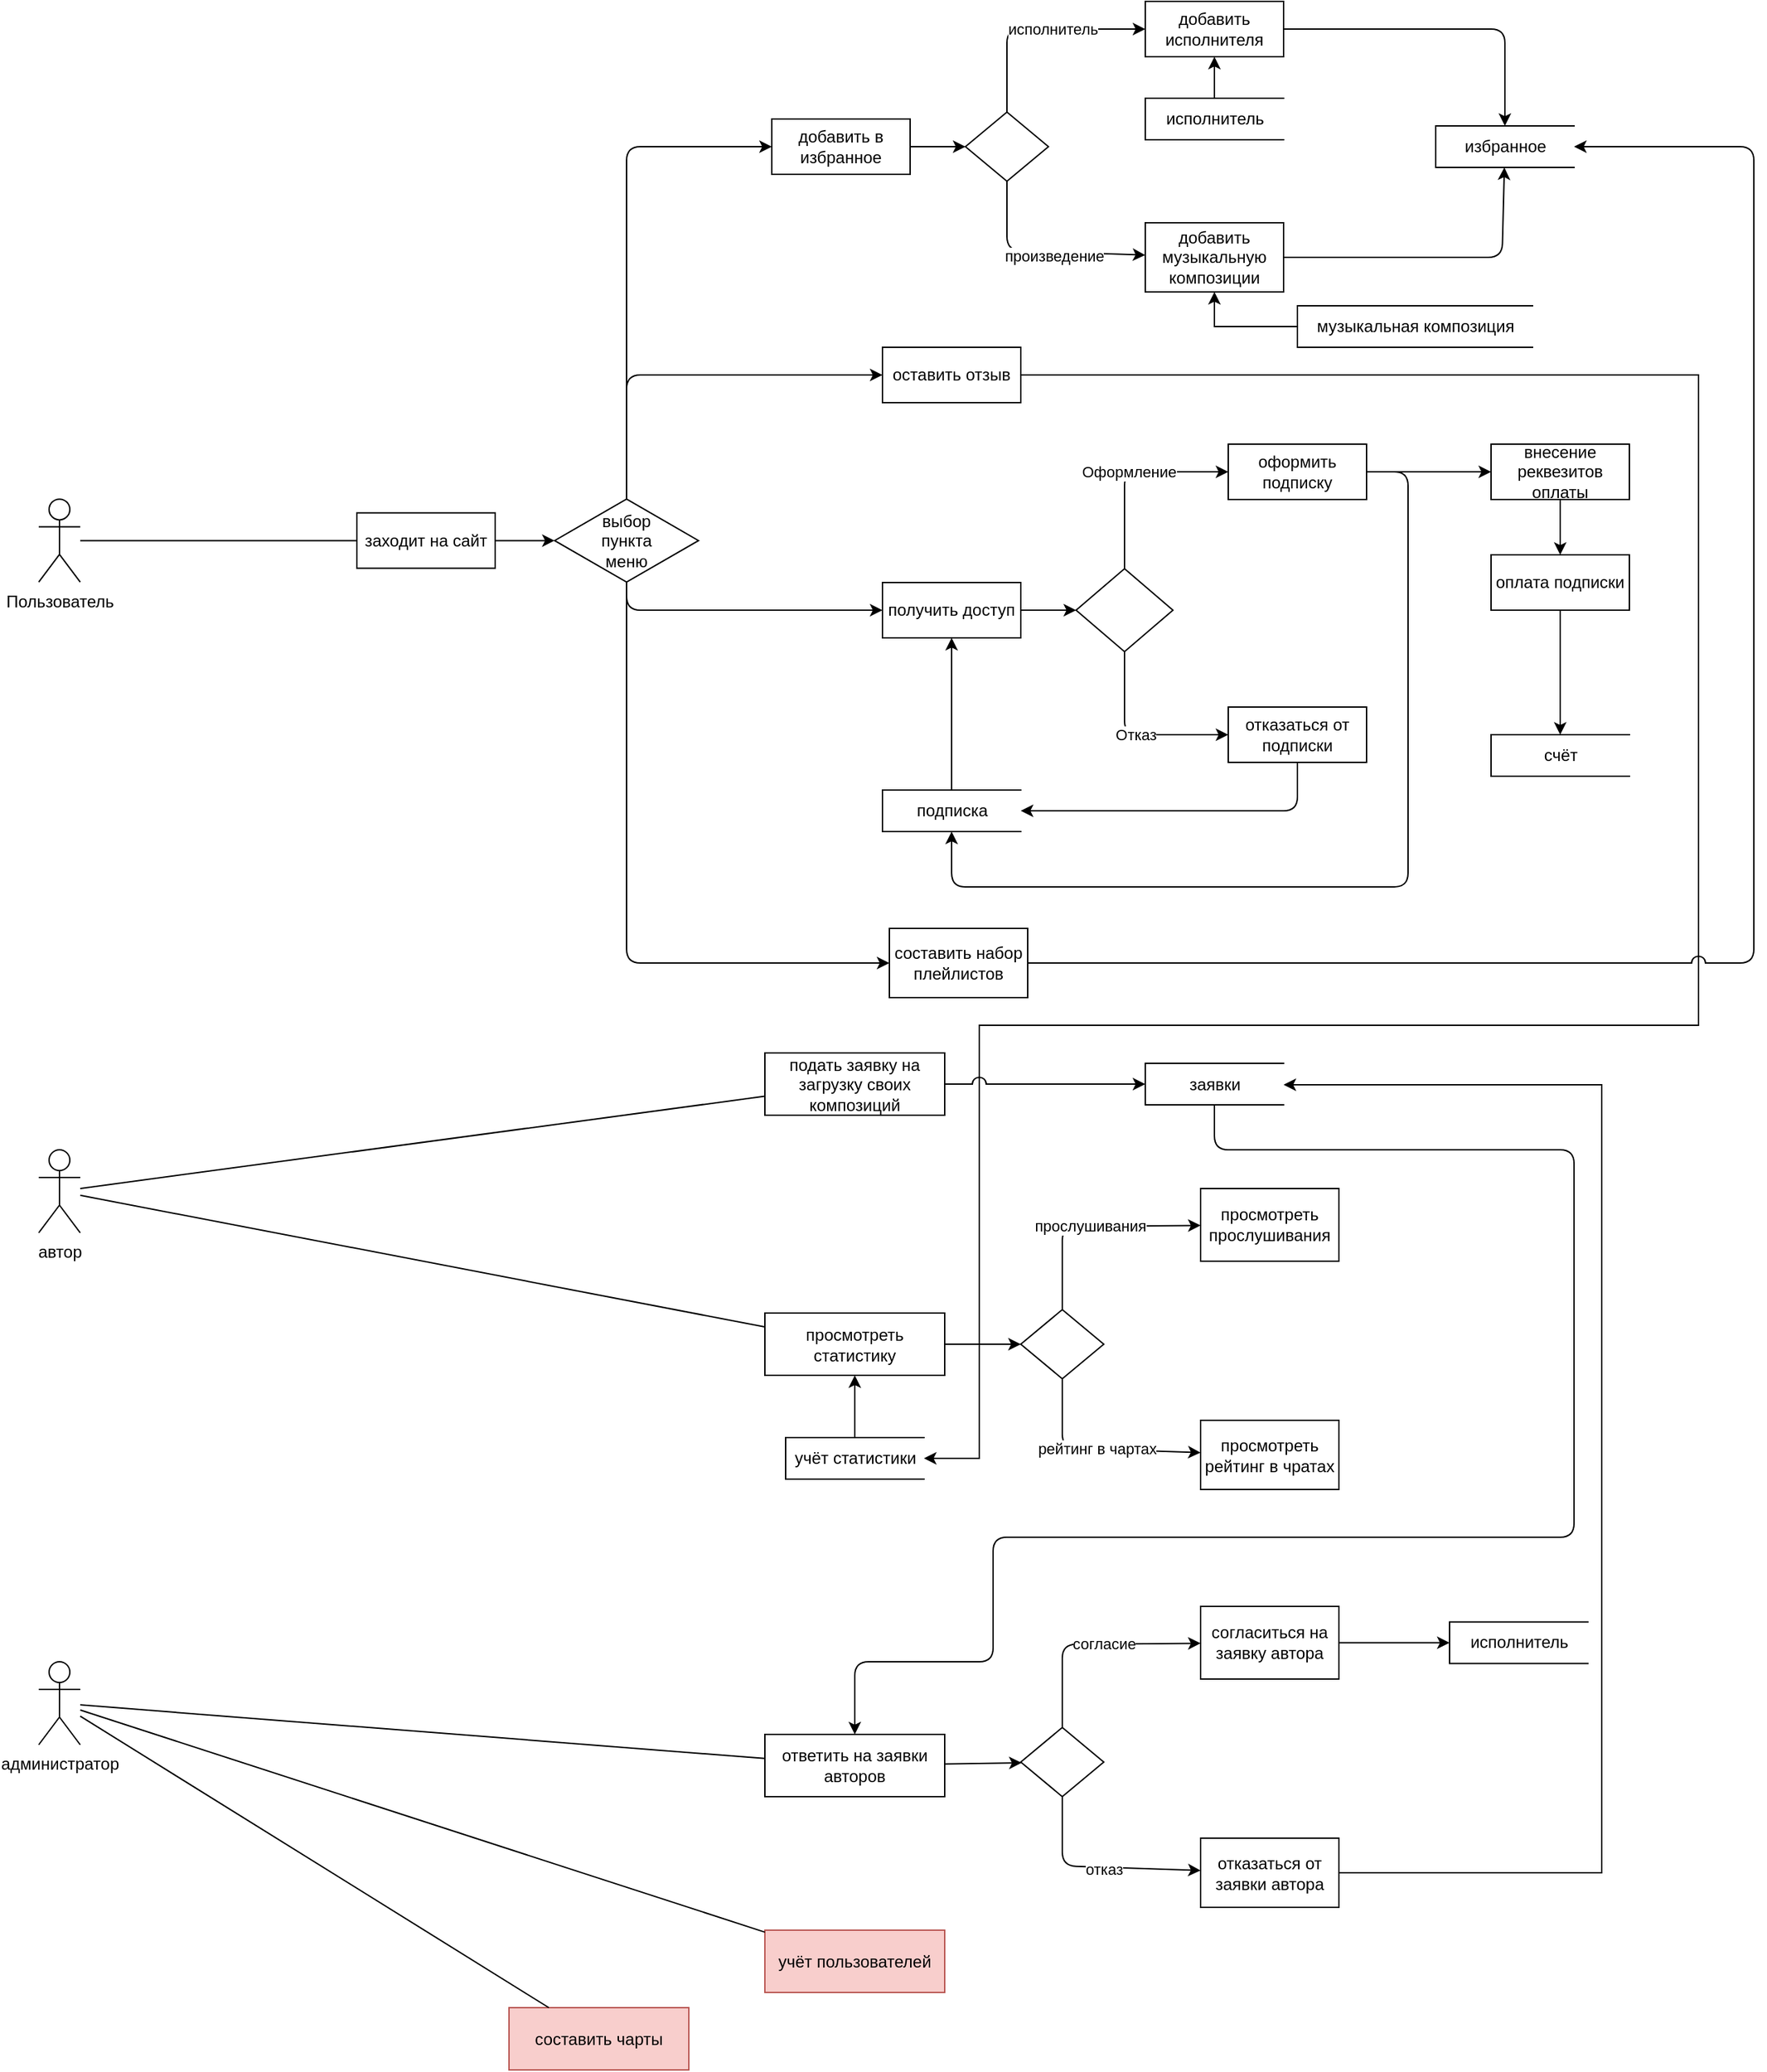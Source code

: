<mxfile version="15.6.1" type="github">
  <diagram id="x2m9xSOuauWkbCSFKLqA" name="Страница 1">
    <mxGraphModel dx="2903" dy="2281" grid="1" gridSize="10" guides="1" tooltips="1" connect="1" arrows="1" fold="1" page="1" pageScale="1" pageWidth="827" pageHeight="1169" math="0" shadow="0">
      <root>
        <mxCell id="0" />
        <mxCell id="1" parent="0" />
        <mxCell id="N2sHEX1uIcaa_9FFR6iz-1" value="Пользователь" style="shape=umlActor;verticalLabelPosition=bottom;verticalAlign=top;html=1;outlineConnect=0;" parent="1" vertex="1">
          <mxGeometry x="-330" y="119.7" width="30" height="60" as="geometry" />
        </mxCell>
        <mxCell id="N2sHEX1uIcaa_9FFR6iz-2" value="" style="endArrow=none;html=1;" parent="1" source="N2sHEX1uIcaa_9FFR6iz-1" target="N2sHEX1uIcaa_9FFR6iz-3" edge="1">
          <mxGeometry width="50" height="50" relative="1" as="geometry">
            <mxPoint x="160" y="299.7" as="sourcePoint" />
            <mxPoint x="-100" y="159.7" as="targetPoint" />
          </mxGeometry>
        </mxCell>
        <mxCell id="iRl3DJ97S0IFw4UnPUvw-6" style="edgeStyle=orthogonalEdgeStyle;rounded=0;orthogonalLoop=1;jettySize=auto;html=1;" parent="1" source="N2sHEX1uIcaa_9FFR6iz-3" target="iRl3DJ97S0IFw4UnPUvw-5" edge="1">
          <mxGeometry relative="1" as="geometry" />
        </mxCell>
        <mxCell id="N2sHEX1uIcaa_9FFR6iz-3" value="заходит на сайт" style="rounded=0;whiteSpace=wrap;html=1;" parent="1" vertex="1">
          <mxGeometry x="-100" y="129.7" width="100" height="40" as="geometry" />
        </mxCell>
        <mxCell id="N2sHEX1uIcaa_9FFR6iz-5" value="получить доступ" style="rounded=0;whiteSpace=wrap;html=1;" parent="1" vertex="1">
          <mxGeometry x="280" y="180" width="100" height="40" as="geometry" />
        </mxCell>
        <mxCell id="N2sHEX1uIcaa_9FFR6iz-6" value="добавить в избранное" style="rounded=0;whiteSpace=wrap;html=1;" parent="1" vertex="1">
          <mxGeometry x="200" y="-155" width="100" height="40" as="geometry" />
        </mxCell>
        <mxCell id="KKeQWqtMuI6_xYpHAGpx-2" style="edgeStyle=orthogonalEdgeStyle;rounded=0;orthogonalLoop=1;jettySize=auto;html=1;entryX=1;entryY=0.5;entryDx=0;entryDy=0;jumpStyle=arc;jumpSize=10;" parent="1" source="N2sHEX1uIcaa_9FFR6iz-7" target="lSBhg6P_wEcgFPhDnSpZ-64" edge="1">
          <mxGeometry relative="1" as="geometry">
            <mxPoint x="360" y="810" as="targetPoint" />
            <Array as="points">
              <mxPoint x="870" y="30" />
              <mxPoint x="870" y="500" />
              <mxPoint x="350" y="500" />
              <mxPoint x="350" y="813" />
            </Array>
          </mxGeometry>
        </mxCell>
        <mxCell id="N2sHEX1uIcaa_9FFR6iz-7" value="оставить отзыв" style="rounded=0;whiteSpace=wrap;html=1;" parent="1" vertex="1">
          <mxGeometry x="280" y="10" width="100" height="40" as="geometry" />
        </mxCell>
        <mxCell id="N2sHEX1uIcaa_9FFR6iz-10" value="" style="rhombus;whiteSpace=wrap;html=1;" parent="1" vertex="1">
          <mxGeometry x="420" y="170" width="70" height="60" as="geometry" />
        </mxCell>
        <mxCell id="N2sHEX1uIcaa_9FFR6iz-11" value="" style="endArrow=classic;html=1;" parent="1" source="N2sHEX1uIcaa_9FFR6iz-5" target="N2sHEX1uIcaa_9FFR6iz-10" edge="1">
          <mxGeometry width="50" height="50" relative="1" as="geometry">
            <mxPoint x="400" y="340" as="sourcePoint" />
            <mxPoint x="430" y="200" as="targetPoint" />
          </mxGeometry>
        </mxCell>
        <mxCell id="N2sHEX1uIcaa_9FFR6iz-12" value="подписка" style="html=1;dashed=0;whitespace=wrap;shape=partialRectangle;right=0;" parent="1" vertex="1">
          <mxGeometry x="280" y="330" width="100" height="30" as="geometry" />
        </mxCell>
        <mxCell id="N2sHEX1uIcaa_9FFR6iz-13" value="" style="endArrow=classic;html=1;" parent="1" source="N2sHEX1uIcaa_9FFR6iz-12" target="N2sHEX1uIcaa_9FFR6iz-5" edge="1">
          <mxGeometry width="50" height="50" relative="1" as="geometry">
            <mxPoint x="400" y="210" as="sourcePoint" />
            <mxPoint x="450" y="160" as="targetPoint" />
          </mxGeometry>
        </mxCell>
        <mxCell id="lSBhg6P_wEcgFPhDnSpZ-16" value="Оформление" style="endArrow=classic;html=1;edgeStyle=orthogonalEdgeStyle;" parent="1" source="N2sHEX1uIcaa_9FFR6iz-10" target="lSBhg6P_wEcgFPhDnSpZ-25" edge="1">
          <mxGeometry relative="1" as="geometry">
            <mxPoint x="370" y="320" as="sourcePoint" />
            <mxPoint x="530" y="100" as="targetPoint" />
            <Array as="points">
              <mxPoint x="455" y="100" />
            </Array>
          </mxGeometry>
        </mxCell>
        <mxCell id="lSBhg6P_wEcgFPhDnSpZ-21" value="Отказ" style="endArrow=classic;html=1;edgeStyle=orthogonalEdgeStyle;" parent="1" source="N2sHEX1uIcaa_9FFR6iz-10" target="lSBhg6P_wEcgFPhDnSpZ-24" edge="1">
          <mxGeometry relative="1" as="geometry">
            <mxPoint x="370" y="250" as="sourcePoint" />
            <mxPoint x="530" y="290" as="targetPoint" />
            <Array as="points">
              <mxPoint x="455" y="290" />
            </Array>
          </mxGeometry>
        </mxCell>
        <mxCell id="lSBhg6P_wEcgFPhDnSpZ-24" value="отказаться от подписки" style="rounded=0;whiteSpace=wrap;html=1;" parent="1" vertex="1">
          <mxGeometry x="530" y="270" width="100" height="40" as="geometry" />
        </mxCell>
        <mxCell id="JcktMN1TbylJSj7w72PY-2" style="edgeStyle=orthogonalEdgeStyle;rounded=0;orthogonalLoop=1;jettySize=auto;html=1;" parent="1" source="lSBhg6P_wEcgFPhDnSpZ-25" edge="1">
          <mxGeometry relative="1" as="geometry">
            <mxPoint x="720" y="100" as="targetPoint" />
          </mxGeometry>
        </mxCell>
        <mxCell id="lSBhg6P_wEcgFPhDnSpZ-25" value="оформить подписку" style="rounded=0;whiteSpace=wrap;html=1;" parent="1" vertex="1">
          <mxGeometry x="530" y="80" width="100" height="40" as="geometry" />
        </mxCell>
        <mxCell id="lSBhg6P_wEcgFPhDnSpZ-33" value="" style="endArrow=classic;html=1;edgeStyle=orthogonalEdgeStyle;exitX=1;exitY=0.5;exitDx=0;exitDy=0;" parent="1" source="lSBhg6P_wEcgFPhDnSpZ-25" target="N2sHEX1uIcaa_9FFR6iz-12" edge="1">
          <mxGeometry width="50" height="50" relative="1" as="geometry">
            <mxPoint x="650" y="100" as="sourcePoint" />
            <mxPoint x="610" y="250" as="targetPoint" />
            <Array as="points">
              <mxPoint x="660" y="100" />
              <mxPoint x="660" y="400" />
              <mxPoint x="330" y="400" />
            </Array>
          </mxGeometry>
        </mxCell>
        <mxCell id="lSBhg6P_wEcgFPhDnSpZ-34" value="" style="endArrow=classic;html=1;edgeStyle=orthogonalEdgeStyle;" parent="1" source="lSBhg6P_wEcgFPhDnSpZ-24" target="N2sHEX1uIcaa_9FFR6iz-12" edge="1">
          <mxGeometry width="50" height="50" relative="1" as="geometry">
            <mxPoint x="560" y="300" as="sourcePoint" />
            <mxPoint x="380" y="370" as="targetPoint" />
            <Array as="points">
              <mxPoint x="580" y="345" />
            </Array>
          </mxGeometry>
        </mxCell>
        <mxCell id="lSBhg6P_wEcgFPhDnSpZ-38" value="" style="endArrow=classic;html=1;" parent="1" source="N2sHEX1uIcaa_9FFR6iz-6" target="lSBhg6P_wEcgFPhDnSpZ-39" edge="1">
          <mxGeometry width="50" height="50" relative="1" as="geometry">
            <mxPoint x="340" y="-175" as="sourcePoint" />
            <mxPoint x="340" y="-105" as="targetPoint" />
          </mxGeometry>
        </mxCell>
        <mxCell id="lSBhg6P_wEcgFPhDnSpZ-39" value="" style="shape=rhombus;html=1;dashed=0;whitespace=wrap;perimeter=rhombusPerimeter;" parent="1" vertex="1">
          <mxGeometry x="340" y="-160" width="60" height="50" as="geometry" />
        </mxCell>
        <mxCell id="lSBhg6P_wEcgFPhDnSpZ-41" value="" style="endArrow=classic;html=1;" parent="1" source="lSBhg6P_wEcgFPhDnSpZ-39" target="lSBhg6P_wEcgFPhDnSpZ-51" edge="1">
          <mxGeometry relative="1" as="geometry">
            <mxPoint x="170" y="40" as="sourcePoint" />
            <mxPoint x="470" y="-220" as="targetPoint" />
            <Array as="points">
              <mxPoint x="370" y="-220" />
            </Array>
          </mxGeometry>
        </mxCell>
        <mxCell id="lSBhg6P_wEcgFPhDnSpZ-43" value="исполнитель" style="edgeLabel;html=1;align=center;verticalAlign=middle;resizable=0;points=[];" parent="lSBhg6P_wEcgFPhDnSpZ-41" vertex="1" connectable="0">
          <mxGeometry x="0.16" y="-1" relative="1" as="geometry">
            <mxPoint y="-1" as="offset" />
          </mxGeometry>
        </mxCell>
        <mxCell id="lSBhg6P_wEcgFPhDnSpZ-47" value="" style="endArrow=classic;html=1;" parent="1" source="lSBhg6P_wEcgFPhDnSpZ-39" target="lSBhg6P_wEcgFPhDnSpZ-50" edge="1">
          <mxGeometry relative="1" as="geometry">
            <mxPoint x="370" y="-100" as="sourcePoint" />
            <mxPoint x="470" y="-60" as="targetPoint" />
            <Array as="points">
              <mxPoint x="370" y="-60" />
            </Array>
          </mxGeometry>
        </mxCell>
        <mxCell id="lSBhg6P_wEcgFPhDnSpZ-49" value="произведение" style="edgeLabel;html=1;align=center;verticalAlign=middle;resizable=0;points=[];" parent="lSBhg6P_wEcgFPhDnSpZ-47" vertex="1" connectable="0">
          <mxGeometry x="0.112" y="-3" relative="1" as="geometry">
            <mxPoint as="offset" />
          </mxGeometry>
        </mxCell>
        <mxCell id="lSBhg6P_wEcgFPhDnSpZ-50" value="добавить музыкальную композиции" style="rounded=0;whiteSpace=wrap;html=1;" parent="1" vertex="1">
          <mxGeometry x="470" y="-80" width="100" height="50" as="geometry" />
        </mxCell>
        <mxCell id="lSBhg6P_wEcgFPhDnSpZ-51" value="добавить исполнителя" style="rounded=0;whiteSpace=wrap;html=1;" parent="1" vertex="1">
          <mxGeometry x="470" y="-240" width="100" height="40" as="geometry" />
        </mxCell>
        <mxCell id="lSBhg6P_wEcgFPhDnSpZ-52" value="избранное" style="html=1;dashed=0;whitespace=wrap;shape=partialRectangle;right=0;" parent="1" vertex="1">
          <mxGeometry x="680" y="-150" width="100" height="30" as="geometry" />
        </mxCell>
        <mxCell id="lSBhg6P_wEcgFPhDnSpZ-53" value="" style="endArrow=classic;html=1;" parent="1" source="lSBhg6P_wEcgFPhDnSpZ-50" target="lSBhg6P_wEcgFPhDnSpZ-52" edge="1">
          <mxGeometry width="50" height="50" relative="1" as="geometry">
            <mxPoint x="480" y="-50" as="sourcePoint" />
            <mxPoint x="530" y="-100" as="targetPoint" />
            <Array as="points">
              <mxPoint x="728" y="-55" />
            </Array>
          </mxGeometry>
        </mxCell>
        <mxCell id="lSBhg6P_wEcgFPhDnSpZ-54" value="" style="endArrow=classic;html=1;" parent="1" source="lSBhg6P_wEcgFPhDnSpZ-51" target="lSBhg6P_wEcgFPhDnSpZ-52" edge="1">
          <mxGeometry width="50" height="50" relative="1" as="geometry">
            <mxPoint x="480" y="-50" as="sourcePoint" />
            <mxPoint x="530" y="-100" as="targetPoint" />
            <Array as="points">
              <mxPoint x="730" y="-220" />
            </Array>
          </mxGeometry>
        </mxCell>
        <mxCell id="KKeQWqtMuI6_xYpHAGpx-1" style="edgeStyle=orthogonalEdgeStyle;rounded=1;orthogonalLoop=1;jettySize=auto;html=1;entryX=1;entryY=0.5;entryDx=0;entryDy=0;jumpStyle=arc;jumpSize=10;" parent="1" source="lSBhg6P_wEcgFPhDnSpZ-56" target="lSBhg6P_wEcgFPhDnSpZ-52" edge="1">
          <mxGeometry relative="1" as="geometry">
            <mxPoint x="760" y="-60" as="targetPoint" />
            <Array as="points">
              <mxPoint x="910" y="455" />
              <mxPoint x="910" y="-135" />
            </Array>
          </mxGeometry>
        </mxCell>
        <mxCell id="lSBhg6P_wEcgFPhDnSpZ-56" value="составить набор плейлистов" style="rounded=0;whiteSpace=wrap;html=1;" parent="1" vertex="1">
          <mxGeometry x="285" y="430" width="100" height="50" as="geometry" />
        </mxCell>
        <mxCell id="lSBhg6P_wEcgFPhDnSpZ-57" value="автор" style="shape=umlActor;verticalLabelPosition=bottom;verticalAlign=top;html=1;outlineConnect=0;" parent="1" vertex="1">
          <mxGeometry x="-330" y="590" width="30" height="60" as="geometry" />
        </mxCell>
        <mxCell id="lSBhg6P_wEcgFPhDnSpZ-59" value="подать заявку на загрузку своих композиций" style="rounded=0;whiteSpace=wrap;html=1;" parent="1" vertex="1">
          <mxGeometry x="195" y="520" width="130" height="45" as="geometry" />
        </mxCell>
        <mxCell id="lSBhg6P_wEcgFPhDnSpZ-62" value="просмотреть статистику" style="rounded=0;whiteSpace=wrap;html=1;" parent="1" vertex="1">
          <mxGeometry x="195" y="708" width="130" height="45" as="geometry" />
        </mxCell>
        <mxCell id="lSBhg6P_wEcgFPhDnSpZ-64" value="учёт статистики" style="html=1;dashed=0;whitespace=wrap;shape=partialRectangle;right=0;" parent="1" vertex="1">
          <mxGeometry x="210" y="798" width="100" height="30" as="geometry" />
        </mxCell>
        <mxCell id="lSBhg6P_wEcgFPhDnSpZ-65" value="" style="endArrow=classic;html=1;" parent="1" source="lSBhg6P_wEcgFPhDnSpZ-64" target="lSBhg6P_wEcgFPhDnSpZ-62" edge="1">
          <mxGeometry width="50" height="50" relative="1" as="geometry">
            <mxPoint x="410" y="828" as="sourcePoint" />
            <mxPoint x="460" y="778" as="targetPoint" />
          </mxGeometry>
        </mxCell>
        <mxCell id="lSBhg6P_wEcgFPhDnSpZ-66" value="" style="shape=rhombus;html=1;dashed=0;whitespace=wrap;perimeter=rhombusPerimeter;" parent="1" vertex="1">
          <mxGeometry x="380" y="705.5" width="60" height="50" as="geometry" />
        </mxCell>
        <mxCell id="lSBhg6P_wEcgFPhDnSpZ-67" value="прослушивания" style="endArrow=classic;html=1;" parent="1" source="lSBhg6P_wEcgFPhDnSpZ-66" target="lSBhg6P_wEcgFPhDnSpZ-72" edge="1">
          <mxGeometry relative="1" as="geometry">
            <mxPoint x="210" y="905.5" as="sourcePoint" />
            <mxPoint x="510" y="645.5" as="targetPoint" />
            <Array as="points">
              <mxPoint x="410" y="645.5" />
            </Array>
          </mxGeometry>
        </mxCell>
        <mxCell id="lSBhg6P_wEcgFPhDnSpZ-69" value="рейтинг в чартах" style="endArrow=classic;html=1;" parent="1" source="lSBhg6P_wEcgFPhDnSpZ-66" target="lSBhg6P_wEcgFPhDnSpZ-71" edge="1">
          <mxGeometry relative="1" as="geometry">
            <mxPoint x="410" y="765.5" as="sourcePoint" />
            <mxPoint x="520" y="806" as="targetPoint" />
            <Array as="points">
              <mxPoint x="410" y="805.5" />
            </Array>
          </mxGeometry>
        </mxCell>
        <mxCell id="lSBhg6P_wEcgFPhDnSpZ-71" value="просмотреть рейтинг в чратах" style="rounded=0;whiteSpace=wrap;html=1;" parent="1" vertex="1">
          <mxGeometry x="510" y="785.5" width="100" height="50" as="geometry" />
        </mxCell>
        <mxCell id="lSBhg6P_wEcgFPhDnSpZ-72" value="просмотреть прослушивания" style="rounded=0;whiteSpace=wrap;html=1;" parent="1" vertex="1">
          <mxGeometry x="510" y="618" width="100" height="52.5" as="geometry" />
        </mxCell>
        <mxCell id="lSBhg6P_wEcgFPhDnSpZ-76" value="" style="endArrow=classic;html=1;" parent="1" source="lSBhg6P_wEcgFPhDnSpZ-62" target="lSBhg6P_wEcgFPhDnSpZ-66" edge="1">
          <mxGeometry width="50" height="50" relative="1" as="geometry">
            <mxPoint x="410" y="598" as="sourcePoint" />
            <mxPoint x="460" y="548" as="targetPoint" />
          </mxGeometry>
        </mxCell>
        <mxCell id="lSBhg6P_wEcgFPhDnSpZ-80" value="администратор" style="shape=umlActor;verticalLabelPosition=bottom;verticalAlign=top;html=1;outlineConnect=0;" parent="1" vertex="1">
          <mxGeometry x="-330" y="960" width="30" height="60" as="geometry" />
        </mxCell>
        <mxCell id="lSBhg6P_wEcgFPhDnSpZ-81" value="составить чарты" style="rounded=0;whiteSpace=wrap;html=1;fillColor=#f8cecc;strokeColor=#b85450;" parent="1" vertex="1">
          <mxGeometry x="10" y="1210" width="130" height="45" as="geometry" />
        </mxCell>
        <mxCell id="lSBhg6P_wEcgFPhDnSpZ-82" value="заявки" style="html=1;dashed=0;whitespace=wrap;shape=partialRectangle;right=0;" parent="1" vertex="1">
          <mxGeometry x="470" y="527.5" width="100" height="30" as="geometry" />
        </mxCell>
        <mxCell id="lSBhg6P_wEcgFPhDnSpZ-83" value="" style="endArrow=classic;html=1;jumpStyle=arc;jumpSize=10;" parent="1" source="lSBhg6P_wEcgFPhDnSpZ-59" target="lSBhg6P_wEcgFPhDnSpZ-82" edge="1">
          <mxGeometry width="50" height="50" relative="1" as="geometry">
            <mxPoint x="360" y="570" as="sourcePoint" />
            <mxPoint x="410" y="520" as="targetPoint" />
          </mxGeometry>
        </mxCell>
        <mxCell id="lSBhg6P_wEcgFPhDnSpZ-84" value="ответить на заявки авторов" style="rounded=0;whiteSpace=wrap;html=1;" parent="1" vertex="1">
          <mxGeometry x="195" y="1012.5" width="130" height="45" as="geometry" />
        </mxCell>
        <mxCell id="lSBhg6P_wEcgFPhDnSpZ-90" value="" style="shape=rhombus;html=1;dashed=0;whitespace=wrap;perimeter=rhombusPerimeter;" parent="1" vertex="1">
          <mxGeometry x="380" y="1007.5" width="60" height="50" as="geometry" />
        </mxCell>
        <mxCell id="lSBhg6P_wEcgFPhDnSpZ-91" value="" style="endArrow=classic;html=1;" parent="1" source="lSBhg6P_wEcgFPhDnSpZ-90" target="lSBhg6P_wEcgFPhDnSpZ-96" edge="1">
          <mxGeometry relative="1" as="geometry">
            <mxPoint x="210" y="1207.5" as="sourcePoint" />
            <mxPoint x="510" y="947.5" as="targetPoint" />
            <Array as="points">
              <mxPoint x="410" y="947.5" />
            </Array>
          </mxGeometry>
        </mxCell>
        <mxCell id="lSBhg6P_wEcgFPhDnSpZ-92" value="согласие" style="edgeLabel;html=1;align=center;verticalAlign=middle;resizable=0;points=[];" parent="lSBhg6P_wEcgFPhDnSpZ-91" vertex="1" connectable="0">
          <mxGeometry x="0.26" relative="1" as="geometry">
            <mxPoint x="-11" as="offset" />
          </mxGeometry>
        </mxCell>
        <mxCell id="lSBhg6P_wEcgFPhDnSpZ-93" value="" style="endArrow=classic;html=1;" parent="1" source="lSBhg6P_wEcgFPhDnSpZ-90" target="lSBhg6P_wEcgFPhDnSpZ-95" edge="1">
          <mxGeometry relative="1" as="geometry">
            <mxPoint x="410" y="1067.5" as="sourcePoint" />
            <mxPoint x="520" y="1108" as="targetPoint" />
            <Array as="points">
              <mxPoint x="410" y="1107.5" />
            </Array>
          </mxGeometry>
        </mxCell>
        <mxCell id="lSBhg6P_wEcgFPhDnSpZ-99" value="отказ" style="edgeLabel;html=1;align=center;verticalAlign=middle;resizable=0;points=[];" parent="lSBhg6P_wEcgFPhDnSpZ-93" vertex="1" connectable="0">
          <mxGeometry x="0.184" y="-1" relative="1" as="geometry">
            <mxPoint x="-9" as="offset" />
          </mxGeometry>
        </mxCell>
        <mxCell id="KKeQWqtMuI6_xYpHAGpx-7" style="edgeStyle=orthogonalEdgeStyle;rounded=0;orthogonalLoop=1;jettySize=auto;html=1;" parent="1" source="lSBhg6P_wEcgFPhDnSpZ-95" target="lSBhg6P_wEcgFPhDnSpZ-82" edge="1">
          <mxGeometry relative="1" as="geometry">
            <Array as="points">
              <mxPoint x="800" y="1113" />
              <mxPoint x="800" y="543" />
            </Array>
          </mxGeometry>
        </mxCell>
        <mxCell id="lSBhg6P_wEcgFPhDnSpZ-95" value="отказаться от заявки автора" style="rounded=0;whiteSpace=wrap;html=1;" parent="1" vertex="1">
          <mxGeometry x="510" y="1087.5" width="100" height="50" as="geometry" />
        </mxCell>
        <mxCell id="KKeQWqtMuI6_xYpHAGpx-3" style="edgeStyle=orthogonalEdgeStyle;rounded=0;orthogonalLoop=1;jettySize=auto;html=1;" parent="1" source="lSBhg6P_wEcgFPhDnSpZ-96" target="KKeQWqtMuI6_xYpHAGpx-4" edge="1">
          <mxGeometry relative="1" as="geometry">
            <mxPoint x="690" y="950" as="targetPoint" />
          </mxGeometry>
        </mxCell>
        <mxCell id="lSBhg6P_wEcgFPhDnSpZ-96" value="согласиться на заявку автора" style="rounded=0;whiteSpace=wrap;html=1;" parent="1" vertex="1">
          <mxGeometry x="510" y="920" width="100" height="52.5" as="geometry" />
        </mxCell>
        <mxCell id="lSBhg6P_wEcgFPhDnSpZ-97" value="" style="endArrow=classic;html=1;" parent="1" source="lSBhg6P_wEcgFPhDnSpZ-84" target="lSBhg6P_wEcgFPhDnSpZ-90" edge="1">
          <mxGeometry width="50" height="50" relative="1" as="geometry">
            <mxPoint x="325" y="1032.5" as="sourcePoint" />
            <mxPoint x="460" y="850" as="targetPoint" />
          </mxGeometry>
        </mxCell>
        <mxCell id="lSBhg6P_wEcgFPhDnSpZ-101" value="" style="endArrow=classic;html=1;jumpStyle=arc;" parent="1" source="lSBhg6P_wEcgFPhDnSpZ-82" target="lSBhg6P_wEcgFPhDnSpZ-84" edge="1">
          <mxGeometry width="50" height="50" relative="1" as="geometry">
            <mxPoint x="360" y="1070" as="sourcePoint" />
            <mxPoint x="750" y="1000" as="targetPoint" />
            <Array as="points">
              <mxPoint x="520" y="590" />
              <mxPoint x="780" y="590" />
              <mxPoint x="780" y="870" />
              <mxPoint x="360" y="870" />
              <mxPoint x="360" y="960" />
              <mxPoint x="260" y="960" />
            </Array>
          </mxGeometry>
        </mxCell>
        <mxCell id="lSBhg6P_wEcgFPhDnSpZ-115" value="учёт пользователей" style="rounded=0;whiteSpace=wrap;html=1;fillColor=#f8cecc;strokeColor=#b85450;" parent="1" vertex="1">
          <mxGeometry x="195" y="1154" width="130" height="45" as="geometry" />
        </mxCell>
        <mxCell id="lSBhg6P_wEcgFPhDnSpZ-117" style="edgeStyle=orthogonalEdgeStyle;rounded=0;jumpStyle=arc;jumpSize=10;orthogonalLoop=1;jettySize=auto;html=1;exitX=0.5;exitY=1;exitDx=0;exitDy=0;" parent="1" source="lSBhg6P_wEcgFPhDnSpZ-115" target="lSBhg6P_wEcgFPhDnSpZ-115" edge="1">
          <mxGeometry relative="1" as="geometry" />
        </mxCell>
        <mxCell id="iRl3DJ97S0IFw4UnPUvw-1" value="" style="endArrow=classic;html=1;endFill=1;edgeStyle=orthogonalEdgeStyle;" parent="1" source="iRl3DJ97S0IFw4UnPUvw-5" target="lSBhg6P_wEcgFPhDnSpZ-56" edge="1">
          <mxGeometry width="50" height="50" relative="1" as="geometry">
            <mxPoint x="95" y="230" as="sourcePoint" />
            <mxPoint x="226.5" y="430.95" as="targetPoint" />
            <Array as="points">
              <mxPoint x="95" y="455" />
            </Array>
          </mxGeometry>
        </mxCell>
        <mxCell id="iRl3DJ97S0IFw4UnPUvw-3" value="" style="endArrow=classic;html=1;endFill=1;edgeStyle=orthogonalEdgeStyle;exitX=0.5;exitY=0;exitDx=0;exitDy=0;exitPerimeter=0;" parent="1" source="iRl3DJ97S0IFw4UnPUvw-5" target="N2sHEX1uIcaa_9FFR6iz-7" edge="1">
          <mxGeometry width="50" height="50" relative="1" as="geometry">
            <mxPoint x="414" y="-19.05" as="sourcePoint" />
            <mxPoint x="194" y="-50.0" as="targetPoint" />
            <Array as="points">
              <mxPoint x="95" y="30" />
            </Array>
          </mxGeometry>
        </mxCell>
        <mxCell id="iRl3DJ97S0IFw4UnPUvw-4" style="edgeStyle=orthogonalEdgeStyle;orthogonalLoop=1;jettySize=auto;html=1;endArrow=classic;endFill=1;" parent="1" source="iRl3DJ97S0IFw4UnPUvw-5" target="N2sHEX1uIcaa_9FFR6iz-5" edge="1">
          <mxGeometry relative="1" as="geometry">
            <mxPoint x="156.5" y="95.95" as="targetPoint" />
            <Array as="points">
              <mxPoint x="95" y="200" />
            </Array>
          </mxGeometry>
        </mxCell>
        <mxCell id="iRl3DJ97S0IFw4UnPUvw-8" style="edgeStyle=orthogonalEdgeStyle;rounded=1;orthogonalLoop=1;jettySize=auto;html=1;" parent="1" source="iRl3DJ97S0IFw4UnPUvw-5" target="N2sHEX1uIcaa_9FFR6iz-6" edge="1">
          <mxGeometry relative="1" as="geometry">
            <Array as="points">
              <mxPoint x="95" y="-135" />
            </Array>
          </mxGeometry>
        </mxCell>
        <mxCell id="iRl3DJ97S0IFw4UnPUvw-5" value="выбор&lt;br&gt;пункта&lt;br&gt;меню" style="strokeWidth=1;html=1;shape=mxgraph.flowchart.decision;whiteSpace=wrap;" parent="1" vertex="1">
          <mxGeometry x="43" y="119.7" width="104" height="60" as="geometry" />
        </mxCell>
        <mxCell id="iRl3DJ97S0IFw4UnPUvw-12" value="" style="endArrow=none;html=1;rounded=1;comic=0;sketch=0;" parent="1" source="lSBhg6P_wEcgFPhDnSpZ-57" target="lSBhg6P_wEcgFPhDnSpZ-59" edge="1">
          <mxGeometry width="50" height="50" relative="1" as="geometry">
            <mxPoint x="430" y="680" as="sourcePoint" />
            <mxPoint x="480" y="630" as="targetPoint" />
          </mxGeometry>
        </mxCell>
        <mxCell id="iRl3DJ97S0IFw4UnPUvw-13" value="" style="endArrow=none;html=1;rounded=1;comic=0;sketch=0;" parent="1" source="lSBhg6P_wEcgFPhDnSpZ-57" target="lSBhg6P_wEcgFPhDnSpZ-62" edge="1">
          <mxGeometry width="50" height="50" relative="1" as="geometry">
            <mxPoint x="110" y="618.77" as="sourcePoint" />
            <mxPoint x="280" y="570.83" as="targetPoint" />
          </mxGeometry>
        </mxCell>
        <mxCell id="iRl3DJ97S0IFw4UnPUvw-14" value="" style="endArrow=none;html=1;rounded=1;comic=0;sketch=0;" parent="1" source="lSBhg6P_wEcgFPhDnSpZ-80" target="lSBhg6P_wEcgFPhDnSpZ-81" edge="1">
          <mxGeometry width="50" height="50" relative="1" as="geometry">
            <mxPoint x="80" y="970.22" as="sourcePoint" />
            <mxPoint x="250" y="922.28" as="targetPoint" />
          </mxGeometry>
        </mxCell>
        <mxCell id="iRl3DJ97S0IFw4UnPUvw-15" value="" style="endArrow=none;html=1;rounded=1;comic=0;sketch=0;" parent="1" source="lSBhg6P_wEcgFPhDnSpZ-80" target="lSBhg6P_wEcgFPhDnSpZ-84" edge="1">
          <mxGeometry width="50" height="50" relative="1" as="geometry">
            <mxPoint y="1027.94" as="sourcePoint" />
            <mxPoint x="170" y="980" as="targetPoint" />
          </mxGeometry>
        </mxCell>
        <mxCell id="iRl3DJ97S0IFw4UnPUvw-16" value="" style="endArrow=none;html=1;rounded=1;comic=0;sketch=0;" parent="1" source="lSBhg6P_wEcgFPhDnSpZ-80" target="lSBhg6P_wEcgFPhDnSpZ-115" edge="1">
          <mxGeometry width="50" height="50" relative="1" as="geometry">
            <mxPoint x="-10" y="1087.94" as="sourcePoint" />
            <mxPoint x="160" y="1040" as="targetPoint" />
          </mxGeometry>
        </mxCell>
        <mxCell id="KKeQWqtMuI6_xYpHAGpx-4" value="исполнитель" style="html=1;dashed=0;whitespace=wrap;shape=partialRectangle;right=0;" parent="1" vertex="1">
          <mxGeometry x="690" y="931.25" width="100" height="30" as="geometry" />
        </mxCell>
        <mxCell id="KKeQWqtMuI6_xYpHAGpx-6" style="edgeStyle=orthogonalEdgeStyle;rounded=0;orthogonalLoop=1;jettySize=auto;html=1;" parent="1" source="KKeQWqtMuI6_xYpHAGpx-5" target="lSBhg6P_wEcgFPhDnSpZ-51" edge="1">
          <mxGeometry relative="1" as="geometry" />
        </mxCell>
        <mxCell id="KKeQWqtMuI6_xYpHAGpx-5" value="исполнитель" style="html=1;dashed=0;whitespace=wrap;shape=partialRectangle;right=0;" parent="1" vertex="1">
          <mxGeometry x="470" y="-170" width="100" height="30" as="geometry" />
        </mxCell>
        <mxCell id="JcktMN1TbylJSj7w72PY-6" value="" style="group" parent="1" vertex="1" connectable="0">
          <mxGeometry x="720" y="80" width="100" height="40" as="geometry" />
        </mxCell>
        <mxCell id="JcktMN1TbylJSj7w72PY-3" value="внесение реквезитов оплаты" style="rounded=0;whiteSpace=wrap;html=1;" parent="JcktMN1TbylJSj7w72PY-6" vertex="1">
          <mxGeometry width="100" height="40" as="geometry" />
        </mxCell>
        <mxCell id="JcktMN1TbylJSj7w72PY-12" value="" style="group" parent="1" vertex="1" connectable="0">
          <mxGeometry x="720" y="290" width="100" height="30" as="geometry" />
        </mxCell>
        <mxCell id="JcktMN1TbylJSj7w72PY-4" style="edgeStyle=orthogonalEdgeStyle;rounded=0;orthogonalLoop=1;jettySize=auto;html=1;exitX=0.5;exitY=1;exitDx=0;exitDy=0;" parent="JcktMN1TbylJSj7w72PY-12" source="42-g6-r6dHHUk6DTStv7-2" edge="1">
          <mxGeometry relative="1" as="geometry">
            <mxPoint x="50" as="targetPoint" />
            <mxPoint x="50" y="-90" as="sourcePoint" />
          </mxGeometry>
        </mxCell>
        <mxCell id="JcktMN1TbylJSj7w72PY-7" value="счёт" style="html=1;dashed=0;whitespace=wrap;shape=partialRectangle;right=0;" parent="JcktMN1TbylJSj7w72PY-12" vertex="1">
          <mxGeometry width="100" height="30" as="geometry" />
        </mxCell>
        <mxCell id="42-g6-r6dHHUk6DTStv7-1" value="" style="group" parent="1" vertex="1" connectable="0">
          <mxGeometry x="720" y="160" width="100" height="40" as="geometry" />
        </mxCell>
        <mxCell id="42-g6-r6dHHUk6DTStv7-2" value="оплата подписки" style="rounded=0;whiteSpace=wrap;html=1;" parent="42-g6-r6dHHUk6DTStv7-1" vertex="1">
          <mxGeometry width="100" height="40" as="geometry" />
        </mxCell>
        <mxCell id="42-g6-r6dHHUk6DTStv7-4" style="edgeStyle=orthogonalEdgeStyle;rounded=0;orthogonalLoop=1;jettySize=auto;html=1;entryX=0.5;entryY=0;entryDx=0;entryDy=0;" parent="1" source="JcktMN1TbylJSj7w72PY-3" target="42-g6-r6dHHUk6DTStv7-2" edge="1">
          <mxGeometry relative="1" as="geometry" />
        </mxCell>
        <mxCell id="a3F2-LEHRQdO3DOXwPA6-2" style="edgeStyle=orthogonalEdgeStyle;rounded=0;jumpStyle=arc;jumpSize=10;orthogonalLoop=1;jettySize=auto;html=1;entryX=0.5;entryY=1;entryDx=0;entryDy=0;" parent="1" source="a3F2-LEHRQdO3DOXwPA6-1" target="lSBhg6P_wEcgFPhDnSpZ-50" edge="1">
          <mxGeometry relative="1" as="geometry" />
        </mxCell>
        <mxCell id="a3F2-LEHRQdO3DOXwPA6-1" value="музыкальная композиция" style="html=1;dashed=0;whitespace=wrap;shape=partialRectangle;right=0;" parent="1" vertex="1">
          <mxGeometry x="580" y="-20" width="170" height="30" as="geometry" />
        </mxCell>
      </root>
    </mxGraphModel>
  </diagram>
</mxfile>
